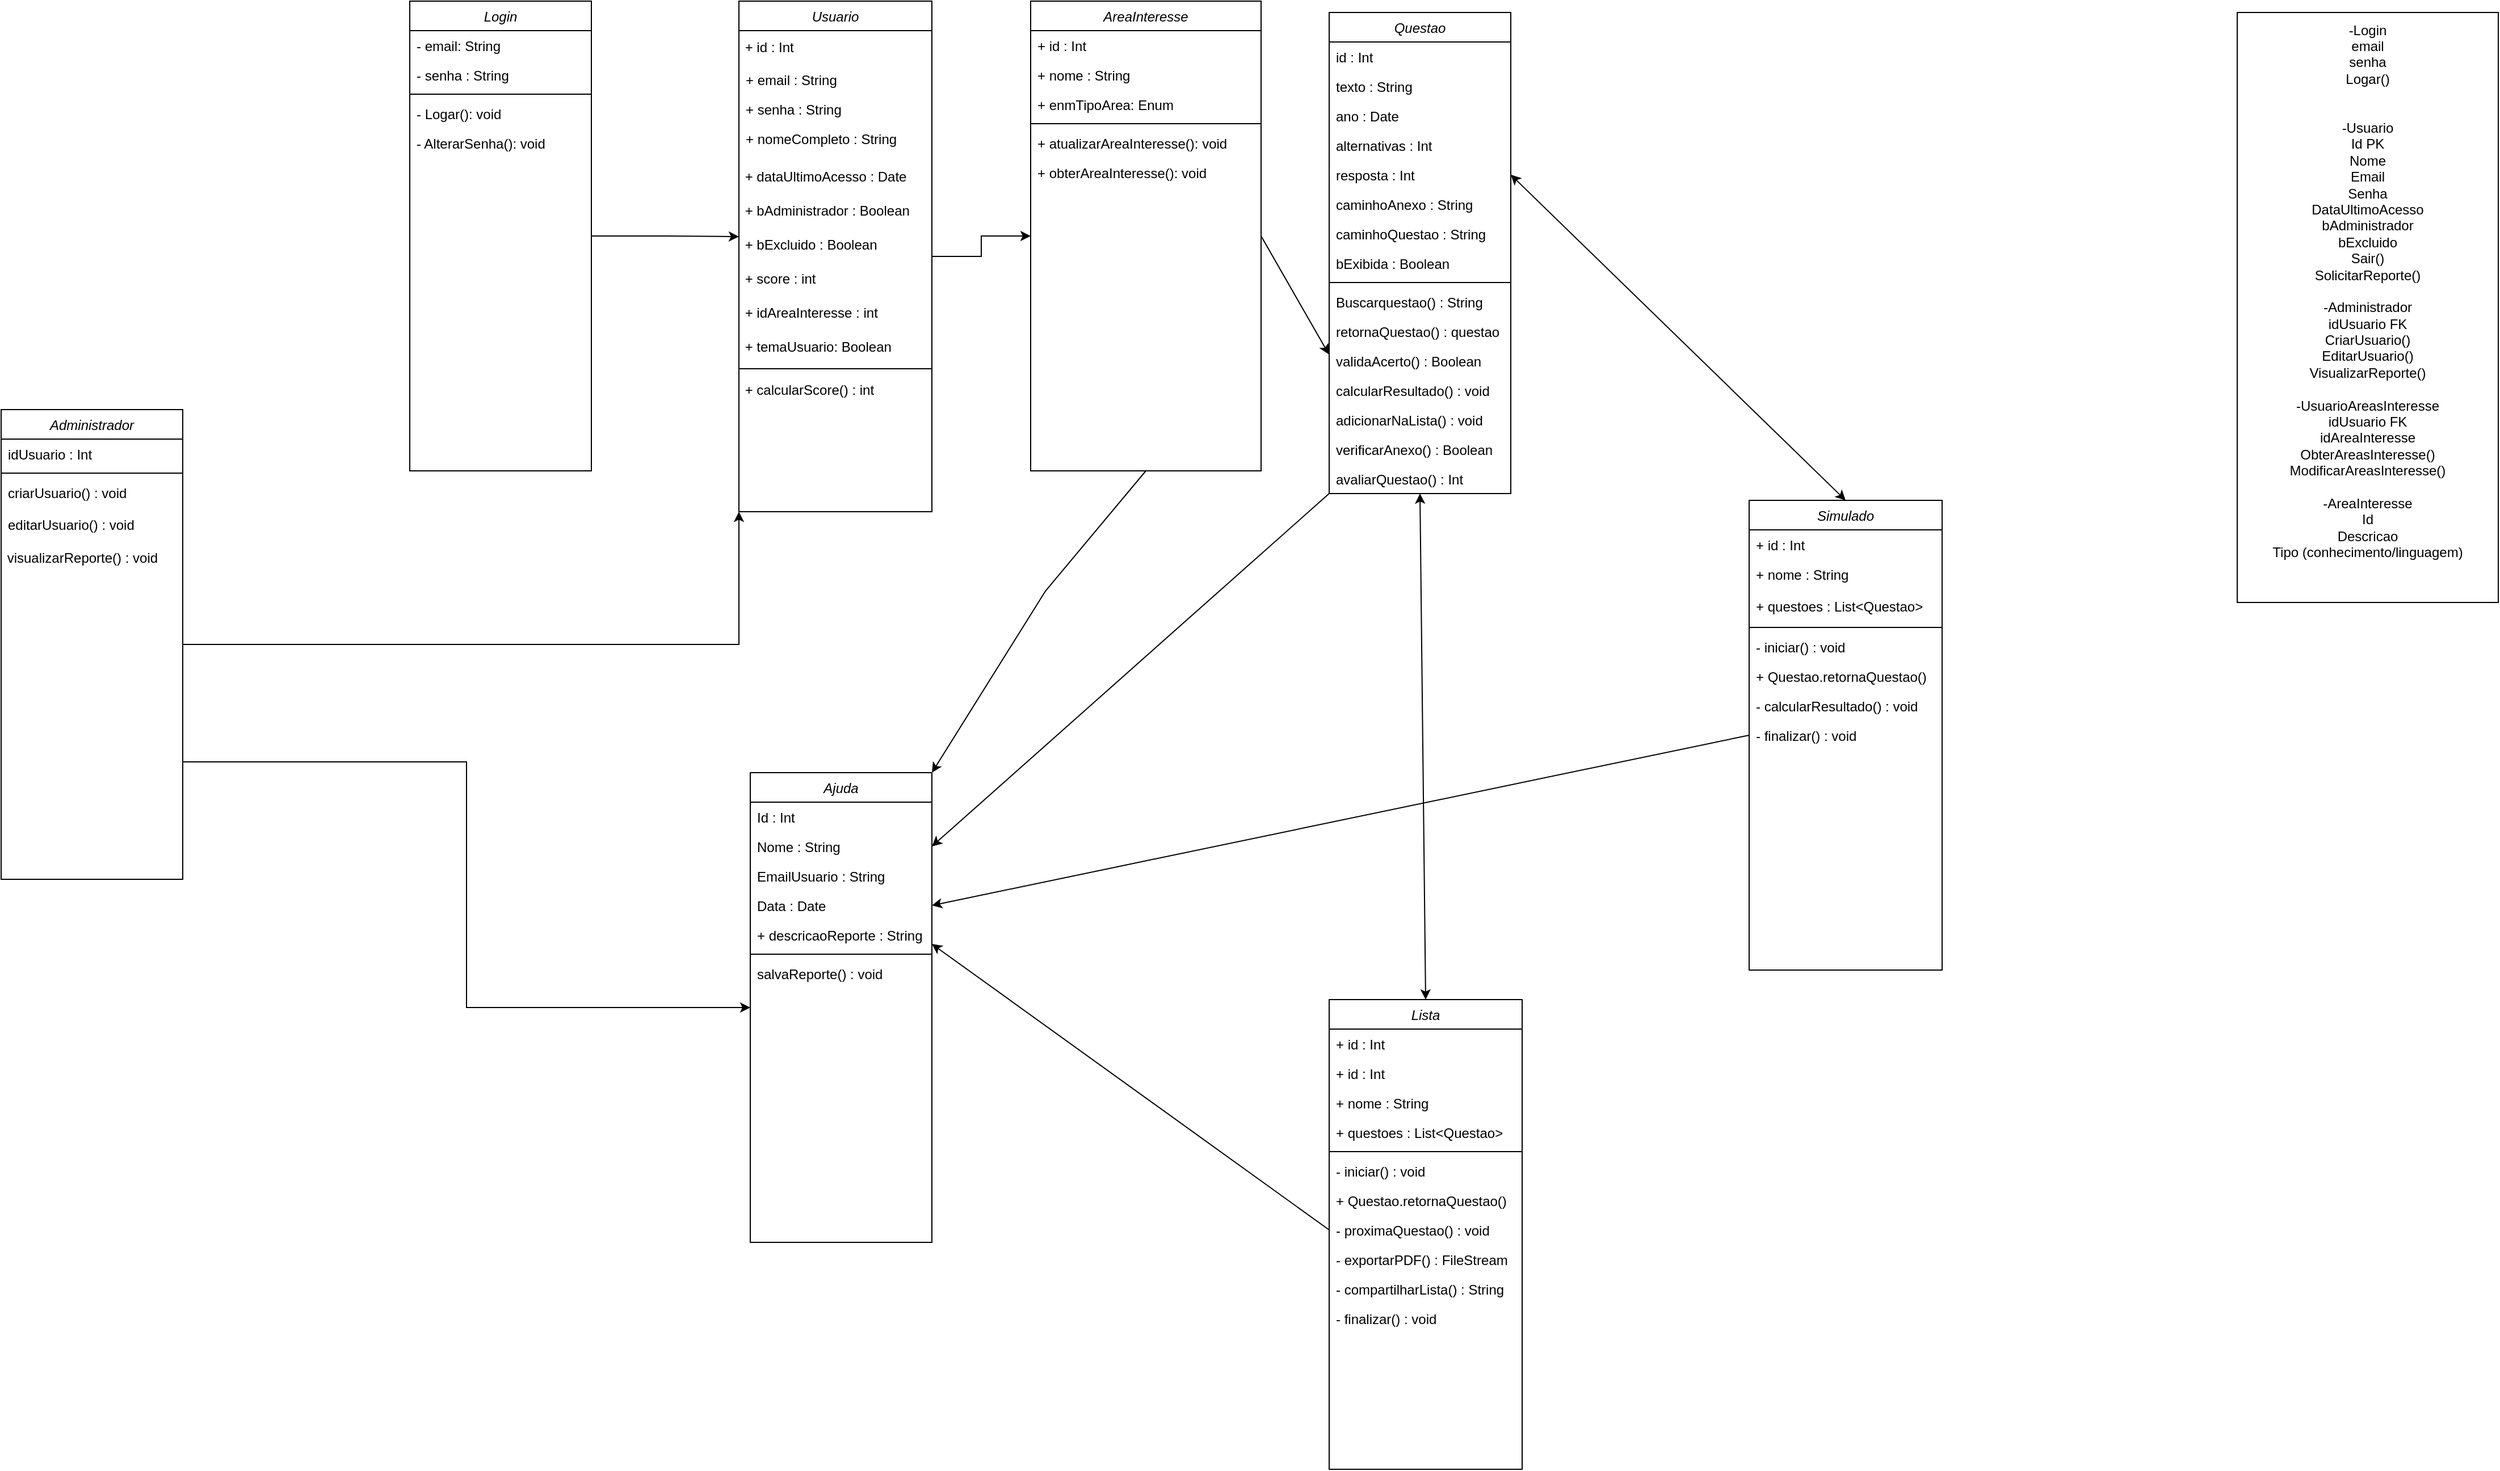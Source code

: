 <mxfile version="26.2.14">
  <diagram id="C5RBs43oDa-KdzZeNtuy" name="Page-1">
    <mxGraphModel dx="2935" dy="509" grid="1" gridSize="10" guides="1" tooltips="1" connect="1" arrows="1" fold="1" page="1" pageScale="1" pageWidth="827" pageHeight="1169" math="0" shadow="0">
      <root>
        <mxCell id="WIyWlLk6GJQsqaUBKTNV-0" />
        <mxCell id="WIyWlLk6GJQsqaUBKTNV-1" parent="WIyWlLk6GJQsqaUBKTNV-0" />
        <mxCell id="qV7Jv20aMx51wb-Dibgy-88" style="edgeStyle=orthogonalEdgeStyle;rounded=0;orthogonalLoop=1;jettySize=auto;html=1;entryX=0;entryY=0.5;entryDx=0;entryDy=0;" parent="WIyWlLk6GJQsqaUBKTNV-1" source="zkfFHV4jXpPFQw0GAbJ--0" target="qV7Jv20aMx51wb-Dibgy-67" edge="1">
          <mxGeometry relative="1" as="geometry">
            <mxPoint x="380" y="1130" as="targetPoint" />
          </mxGeometry>
        </mxCell>
        <mxCell id="zkfFHV4jXpPFQw0GAbJ--0" value="Usuario" style="swimlane;fontStyle=2;align=center;verticalAlign=top;childLayout=stackLayout;horizontal=1;startSize=26;horizontalStack=0;resizeParent=1;resizeLast=0;collapsible=1;marginBottom=0;rounded=0;shadow=0;strokeWidth=1;" parent="WIyWlLk6GJQsqaUBKTNV-1" vertex="1">
          <mxGeometry x="-750" y="40" width="170" height="450" as="geometry">
            <mxRectangle x="230" y="140" width="160" height="26" as="alternateBounds" />
          </mxGeometry>
        </mxCell>
        <mxCell id="qV7Jv20aMx51wb-Dibgy-1" value="&amp;nbsp;+ id : Int" style="text;html=1;align=left;verticalAlign=middle;whiteSpace=wrap;rounded=0;" parent="zkfFHV4jXpPFQw0GAbJ--0" vertex="1">
          <mxGeometry y="26" width="170" height="30" as="geometry" />
        </mxCell>
        <mxCell id="zkfFHV4jXpPFQw0GAbJ--1" value="+ email : String" style="text;align=left;verticalAlign=top;spacingLeft=4;spacingRight=4;overflow=hidden;rotatable=0;points=[[0,0.5],[1,0.5]];portConstraint=eastwest;" parent="zkfFHV4jXpPFQw0GAbJ--0" vertex="1">
          <mxGeometry y="56" width="170" height="26" as="geometry" />
        </mxCell>
        <mxCell id="zkfFHV4jXpPFQw0GAbJ--2" value="+ senha : String" style="text;align=left;verticalAlign=top;spacingLeft=4;spacingRight=4;overflow=hidden;rotatable=0;points=[[0,0.5],[1,0.5]];portConstraint=eastwest;rounded=0;shadow=0;html=0;" parent="zkfFHV4jXpPFQw0GAbJ--0" vertex="1">
          <mxGeometry y="82" width="170" height="26" as="geometry" />
        </mxCell>
        <mxCell id="zkfFHV4jXpPFQw0GAbJ--3" value="+ nomeCompleto : String" style="text;align=left;verticalAlign=top;spacingLeft=4;spacingRight=4;overflow=hidden;rotatable=0;points=[[0,0.5],[1,0.5]];portConstraint=eastwest;rounded=0;shadow=0;html=0;" parent="zkfFHV4jXpPFQw0GAbJ--0" vertex="1">
          <mxGeometry y="108" width="170" height="32" as="geometry" />
        </mxCell>
        <mxCell id="qV7Jv20aMx51wb-Dibgy-7" value="&amp;nbsp;+ dataUltimoAcesso : Date" style="text;html=1;align=left;verticalAlign=middle;whiteSpace=wrap;rounded=0;" parent="zkfFHV4jXpPFQw0GAbJ--0" vertex="1">
          <mxGeometry y="140" width="170" height="30" as="geometry" />
        </mxCell>
        <mxCell id="qV7Jv20aMx51wb-Dibgy-8" value="&amp;nbsp;+ bAdministrador : Boolean" style="text;html=1;align=left;verticalAlign=middle;whiteSpace=wrap;rounded=0;" parent="zkfFHV4jXpPFQw0GAbJ--0" vertex="1">
          <mxGeometry y="170" width="170" height="30" as="geometry" />
        </mxCell>
        <mxCell id="qV7Jv20aMx51wb-Dibgy-9" value="&amp;nbsp;+ bExcluido : Boolean" style="text;html=1;align=left;verticalAlign=middle;whiteSpace=wrap;rounded=0;" parent="zkfFHV4jXpPFQw0GAbJ--0" vertex="1">
          <mxGeometry y="200" width="170" height="30" as="geometry" />
        </mxCell>
        <mxCell id="nvasFHb4Qg3l4fAu3OuT-20" value="&amp;nbsp;+ score : int" style="text;html=1;align=left;verticalAlign=middle;whiteSpace=wrap;rounded=0;" parent="zkfFHV4jXpPFQw0GAbJ--0" vertex="1">
          <mxGeometry y="230" width="170" height="30" as="geometry" />
        </mxCell>
        <mxCell id="nvasFHb4Qg3l4fAu3OuT-32" value="&amp;nbsp;+ idAreaInteresse : int" style="text;html=1;align=left;verticalAlign=middle;whiteSpace=wrap;rounded=0;" parent="zkfFHV4jXpPFQw0GAbJ--0" vertex="1">
          <mxGeometry y="260" width="170" height="30" as="geometry" />
        </mxCell>
        <mxCell id="c03Vbg7cdXfMLgZm8cjn-0" value="&amp;nbsp;+ temaUsuario: Boolean" style="text;html=1;align=left;verticalAlign=middle;whiteSpace=wrap;rounded=0;" vertex="1" parent="zkfFHV4jXpPFQw0GAbJ--0">
          <mxGeometry y="290" width="170" height="30" as="geometry" />
        </mxCell>
        <mxCell id="zkfFHV4jXpPFQw0GAbJ--4" value="" style="line;html=1;strokeWidth=1;align=left;verticalAlign=middle;spacingTop=-1;spacingLeft=3;spacingRight=3;rotatable=0;labelPosition=right;points=[];portConstraint=eastwest;" parent="zkfFHV4jXpPFQw0GAbJ--0" vertex="1">
          <mxGeometry y="320" width="170" height="8" as="geometry" />
        </mxCell>
        <mxCell id="nvasFHb4Qg3l4fAu3OuT-42" value="&amp;nbsp;+ calcularScore() : int" style="text;strokeColor=none;align=left;fillColor=none;html=1;verticalAlign=middle;whiteSpace=wrap;rounded=0;" parent="zkfFHV4jXpPFQw0GAbJ--0" vertex="1">
          <mxGeometry y="328" width="170" height="30" as="geometry" />
        </mxCell>
        <mxCell id="qV7Jv20aMx51wb-Dibgy-90" style="edgeStyle=orthogonalEdgeStyle;rounded=0;orthogonalLoop=1;jettySize=auto;html=1;entryX=0;entryY=0.25;entryDx=0;entryDy=0;" parent="WIyWlLk6GJQsqaUBKTNV-1" source="qV7Jv20aMx51wb-Dibgy-11" target="qV7Jv20aMx51wb-Dibgy-9" edge="1">
          <mxGeometry relative="1" as="geometry" />
        </mxCell>
        <mxCell id="qV7Jv20aMx51wb-Dibgy-11" value="Login" style="swimlane;fontStyle=2;align=center;verticalAlign=top;childLayout=stackLayout;horizontal=1;startSize=26;horizontalStack=0;resizeParent=1;resizeLast=0;collapsible=1;marginBottom=0;rounded=0;shadow=0;strokeWidth=1;" parent="WIyWlLk6GJQsqaUBKTNV-1" vertex="1">
          <mxGeometry x="-1040" y="40" width="160" height="414" as="geometry">
            <mxRectangle x="230" y="140" width="160" height="26" as="alternateBounds" />
          </mxGeometry>
        </mxCell>
        <mxCell id="qV7Jv20aMx51wb-Dibgy-12" value="- email: String" style="text;align=left;verticalAlign=top;spacingLeft=4;spacingRight=4;overflow=hidden;rotatable=0;points=[[0,0.5],[1,0.5]];portConstraint=eastwest;" parent="qV7Jv20aMx51wb-Dibgy-11" vertex="1">
          <mxGeometry y="26" width="160" height="26" as="geometry" />
        </mxCell>
        <mxCell id="qV7Jv20aMx51wb-Dibgy-13" value="- senha : String" style="text;align=left;verticalAlign=top;spacingLeft=4;spacingRight=4;overflow=hidden;rotatable=0;points=[[0,0.5],[1,0.5]];portConstraint=eastwest;rounded=0;shadow=0;html=0;" parent="qV7Jv20aMx51wb-Dibgy-11" vertex="1">
          <mxGeometry y="52" width="160" height="26" as="geometry" />
        </mxCell>
        <mxCell id="qV7Jv20aMx51wb-Dibgy-24" value="" style="line;html=1;strokeWidth=1;align=left;verticalAlign=middle;spacingTop=-1;spacingLeft=3;spacingRight=3;rotatable=0;labelPosition=right;points=[];portConstraint=eastwest;" parent="qV7Jv20aMx51wb-Dibgy-11" vertex="1">
          <mxGeometry y="78" width="160" height="8" as="geometry" />
        </mxCell>
        <mxCell id="qV7Jv20aMx51wb-Dibgy-25" value="- Logar(): void" style="text;align=left;verticalAlign=top;spacingLeft=4;spacingRight=4;overflow=hidden;rotatable=0;points=[[0,0.5],[1,0.5]];portConstraint=eastwest;" parent="qV7Jv20aMx51wb-Dibgy-11" vertex="1">
          <mxGeometry y="86" width="160" height="26" as="geometry" />
        </mxCell>
        <mxCell id="qV7Jv20aMx51wb-Dibgy-36" value="- AlterarSenha(): void" style="text;align=left;verticalAlign=top;spacingLeft=4;spacingRight=4;overflow=hidden;rotatable=0;points=[[0,0.5],[1,0.5]];portConstraint=eastwest;" parent="qV7Jv20aMx51wb-Dibgy-11" vertex="1">
          <mxGeometry y="112" width="160" height="26" as="geometry" />
        </mxCell>
        <mxCell id="t_7tJUlSHLkXZCwPJLof-0" value="&lt;div&gt;-Login&lt;/div&gt;&lt;div&gt;email&lt;/div&gt;&lt;div&gt;senha&lt;/div&gt;&lt;div&gt;Logar()&lt;/div&gt;&lt;div&gt;&lt;br&gt;&lt;/div&gt;&lt;div&gt;&lt;br&gt;&lt;/div&gt;&lt;div&gt;-Usuario&lt;/div&gt;&lt;div&gt;Id PK&lt;/div&gt;&lt;div&gt;Nome&lt;/div&gt;&lt;div&gt;Email&lt;/div&gt;&lt;div&gt;Senha&lt;/div&gt;&lt;div&gt;DataUltimoAcesso&lt;/div&gt;&lt;div&gt;bAdministrador&lt;/div&gt;&lt;div&gt;bExcluido&lt;/div&gt;&lt;div&gt;Sair()&lt;/div&gt;&lt;div&gt;SolicitarReporte()&lt;/div&gt;&lt;div&gt;&lt;br&gt;&lt;/div&gt;&lt;div&gt;-Administrador&lt;/div&gt;&lt;div&gt;idUsuario FK&lt;/div&gt;&lt;div&gt;CriarUsuario()&lt;/div&gt;&lt;div&gt;EditarUsuario()&lt;/div&gt;&lt;div&gt;VisualizarReporte()&lt;/div&gt;&lt;div&gt;&lt;br&gt;&lt;/div&gt;&lt;div&gt;-UsuarioAreasInteresse&lt;/div&gt;&lt;div&gt;idUsuario FK&lt;/div&gt;&lt;div&gt;idAreaInteresse&lt;/div&gt;&lt;div&gt;ObterAreasInteresse()&lt;/div&gt;&lt;div&gt;ModificarAreasInteresse()&lt;/div&gt;&lt;div&gt;&lt;br&gt;&lt;/div&gt;&lt;div&gt;-AreaInteresse&lt;/div&gt;&lt;div&gt;Id&lt;/div&gt;&lt;div&gt;Descricao&lt;/div&gt;&lt;div&gt;Tipo (conhecimento/linguagem)&lt;/div&gt;&lt;div&gt;&lt;br&gt;&lt;/div&gt;&lt;div&gt;&lt;br&gt;&lt;/div&gt;" style="rounded=0;whiteSpace=wrap;html=1;" parent="WIyWlLk6GJQsqaUBKTNV-1" vertex="1">
          <mxGeometry x="570" y="50" width="230" height="520" as="geometry" />
        </mxCell>
        <mxCell id="qV7Jv20aMx51wb-Dibgy-91" style="edgeStyle=orthogonalEdgeStyle;rounded=0;orthogonalLoop=1;jettySize=auto;html=1;exitX=1;exitY=0.5;exitDx=0;exitDy=0;entryX=0;entryY=1;entryDx=0;entryDy=0;" parent="WIyWlLk6GJQsqaUBKTNV-1" source="qV7Jv20aMx51wb-Dibgy-28" target="zkfFHV4jXpPFQw0GAbJ--0" edge="1">
          <mxGeometry relative="1" as="geometry" />
        </mxCell>
        <mxCell id="qV7Jv20aMx51wb-Dibgy-92" style="edgeStyle=orthogonalEdgeStyle;rounded=0;orthogonalLoop=1;jettySize=auto;html=1;exitX=1;exitY=0.75;exitDx=0;exitDy=0;entryX=0;entryY=0.5;entryDx=0;entryDy=0;" parent="WIyWlLk6GJQsqaUBKTNV-1" source="qV7Jv20aMx51wb-Dibgy-28" target="qV7Jv20aMx51wb-Dibgy-75" edge="1">
          <mxGeometry relative="1" as="geometry" />
        </mxCell>
        <mxCell id="qV7Jv20aMx51wb-Dibgy-28" value="Administrador" style="swimlane;fontStyle=2;align=center;verticalAlign=top;childLayout=stackLayout;horizontal=1;startSize=26;horizontalStack=0;resizeParent=1;resizeLast=0;collapsible=1;marginBottom=0;rounded=0;shadow=0;strokeWidth=1;" parent="WIyWlLk6GJQsqaUBKTNV-1" vertex="1">
          <mxGeometry x="-1400" y="400" width="160" height="414" as="geometry">
            <mxRectangle x="230" y="140" width="160" height="26" as="alternateBounds" />
          </mxGeometry>
        </mxCell>
        <mxCell id="qV7Jv20aMx51wb-Dibgy-29" value="idUsuario : Int" style="text;align=left;verticalAlign=top;spacingLeft=4;spacingRight=4;overflow=hidden;rotatable=0;points=[[0,0.5],[1,0.5]];portConstraint=eastwest;" parent="qV7Jv20aMx51wb-Dibgy-28" vertex="1">
          <mxGeometry y="26" width="160" height="26" as="geometry" />
        </mxCell>
        <mxCell id="qV7Jv20aMx51wb-Dibgy-32" value="" style="line;html=1;strokeWidth=1;align=left;verticalAlign=middle;spacingTop=-1;spacingLeft=3;spacingRight=3;rotatable=0;labelPosition=right;points=[];portConstraint=eastwest;" parent="qV7Jv20aMx51wb-Dibgy-28" vertex="1">
          <mxGeometry y="52" width="160" height="8" as="geometry" />
        </mxCell>
        <mxCell id="qV7Jv20aMx51wb-Dibgy-33" value="criarUsuario() : void" style="text;align=left;verticalAlign=top;spacingLeft=4;spacingRight=4;overflow=hidden;rotatable=0;points=[[0,0.5],[1,0.5]];portConstraint=eastwest;" parent="qV7Jv20aMx51wb-Dibgy-28" vertex="1">
          <mxGeometry y="60" width="160" height="28" as="geometry" />
        </mxCell>
        <mxCell id="qV7Jv20aMx51wb-Dibgy-35" value="editarUsuario() : void" style="text;align=left;verticalAlign=top;spacingLeft=4;spacingRight=4;overflow=hidden;rotatable=0;points=[[0,0.5],[1,0.5]];portConstraint=eastwest;" parent="qV7Jv20aMx51wb-Dibgy-28" vertex="1">
          <mxGeometry y="88" width="160" height="28" as="geometry" />
        </mxCell>
        <mxCell id="qV7Jv20aMx51wb-Dibgy-34" value="&lt;span style=&quot;text-wrap-mode: nowrap;&quot;&gt;&amp;nbsp;visualizarReporte() : void&lt;/span&gt;" style="text;html=1;align=left;verticalAlign=middle;whiteSpace=wrap;rounded=0;" parent="qV7Jv20aMx51wb-Dibgy-28" vertex="1">
          <mxGeometry y="116" width="160" height="30" as="geometry" />
        </mxCell>
        <mxCell id="qV7Jv20aMx51wb-Dibgy-37" value="Lista" style="swimlane;fontStyle=2;align=center;verticalAlign=top;childLayout=stackLayout;horizontal=1;startSize=26;horizontalStack=0;resizeParent=1;resizeLast=0;collapsible=1;marginBottom=0;rounded=0;shadow=0;strokeWidth=1;" parent="WIyWlLk6GJQsqaUBKTNV-1" vertex="1">
          <mxGeometry x="-230" y="920" width="170" height="414" as="geometry">
            <mxRectangle x="230" y="140" width="160" height="26" as="alternateBounds" />
          </mxGeometry>
        </mxCell>
        <mxCell id="c03Vbg7cdXfMLgZm8cjn-5" value="+ id : Int" style="text;align=left;verticalAlign=top;spacingLeft=4;spacingRight=4;overflow=hidden;rotatable=0;points=[[0,0.5],[1,0.5]];portConstraint=eastwest;" vertex="1" parent="qV7Jv20aMx51wb-Dibgy-37">
          <mxGeometry y="26" width="170" height="26" as="geometry" />
        </mxCell>
        <mxCell id="qV7Jv20aMx51wb-Dibgy-38" value="+ id : Int" style="text;align=left;verticalAlign=top;spacingLeft=4;spacingRight=4;overflow=hidden;rotatable=0;points=[[0,0.5],[1,0.5]];portConstraint=eastwest;" parent="qV7Jv20aMx51wb-Dibgy-37" vertex="1">
          <mxGeometry y="52" width="170" height="26" as="geometry" />
        </mxCell>
        <mxCell id="qV7Jv20aMx51wb-Dibgy-39" value="+ nome : String" style="text;align=left;verticalAlign=top;spacingLeft=4;spacingRight=4;overflow=hidden;rotatable=0;points=[[0,0.5],[1,0.5]];portConstraint=eastwest;rounded=0;shadow=0;html=0;" parent="qV7Jv20aMx51wb-Dibgy-37" vertex="1">
          <mxGeometry y="78" width="170" height="26" as="geometry" />
        </mxCell>
        <mxCell id="nvasFHb4Qg3l4fAu3OuT-1" value="+ questoes : List&lt;Questao&gt;" style="text;align=left;verticalAlign=top;spacingLeft=4;spacingRight=4;overflow=hidden;rotatable=0;points=[[0,0.5],[1,0.5]];portConstraint=eastwest;rounded=0;shadow=0;html=0;" parent="qV7Jv20aMx51wb-Dibgy-37" vertex="1">
          <mxGeometry y="104" width="170" height="26" as="geometry" />
        </mxCell>
        <mxCell id="qV7Jv20aMx51wb-Dibgy-45" value="" style="line;html=1;strokeWidth=1;align=left;verticalAlign=middle;spacingTop=-1;spacingLeft=3;spacingRight=3;rotatable=0;labelPosition=right;points=[];portConstraint=eastwest;" parent="qV7Jv20aMx51wb-Dibgy-37" vertex="1">
          <mxGeometry y="130" width="170" height="8" as="geometry" />
        </mxCell>
        <mxCell id="qV7Jv20aMx51wb-Dibgy-61" value="- iniciar() : void" style="text;align=left;verticalAlign=top;spacingLeft=4;spacingRight=4;overflow=hidden;rotatable=0;points=[[0,0.5],[1,0.5]];portConstraint=eastwest;" parent="qV7Jv20aMx51wb-Dibgy-37" vertex="1">
          <mxGeometry y="138" width="170" height="26" as="geometry" />
        </mxCell>
        <mxCell id="nvasFHb4Qg3l4fAu3OuT-2" value="+ Questao.retornaQuestao()" style="text;align=left;verticalAlign=top;spacingLeft=4;spacingRight=4;overflow=hidden;rotatable=0;points=[[0,0.5],[1,0.5]];portConstraint=eastwest;" parent="qV7Jv20aMx51wb-Dibgy-37" vertex="1">
          <mxGeometry y="164" width="170" height="26" as="geometry" />
        </mxCell>
        <mxCell id="qV7Jv20aMx51wb-Dibgy-46" value="- proximaQuestao() : void" style="text;align=left;verticalAlign=top;spacingLeft=4;spacingRight=4;overflow=hidden;rotatable=0;points=[[0,0.5],[1,0.5]];portConstraint=eastwest;" parent="qV7Jv20aMx51wb-Dibgy-37" vertex="1">
          <mxGeometry y="190" width="170" height="26" as="geometry" />
        </mxCell>
        <mxCell id="qV7Jv20aMx51wb-Dibgy-47" value="- exportarPDF() : FileStream" style="text;align=left;verticalAlign=top;spacingLeft=4;spacingRight=4;overflow=hidden;rotatable=0;points=[[0,0.5],[1,0.5]];portConstraint=eastwest;" parent="qV7Jv20aMx51wb-Dibgy-37" vertex="1">
          <mxGeometry y="216" width="170" height="26" as="geometry" />
        </mxCell>
        <mxCell id="c03Vbg7cdXfMLgZm8cjn-1" value="- compartilharLista() : String" style="text;align=left;verticalAlign=top;spacingLeft=4;spacingRight=4;overflow=hidden;rotatable=0;points=[[0,0.5],[1,0.5]];portConstraint=eastwest;" vertex="1" parent="qV7Jv20aMx51wb-Dibgy-37">
          <mxGeometry y="242" width="170" height="26" as="geometry" />
        </mxCell>
        <mxCell id="qV7Jv20aMx51wb-Dibgy-62" value="- finalizar() : void" style="text;align=left;verticalAlign=top;spacingLeft=4;spacingRight=4;overflow=hidden;rotatable=0;points=[[0,0.5],[1,0.5]];portConstraint=eastwest;" parent="qV7Jv20aMx51wb-Dibgy-37" vertex="1">
          <mxGeometry y="268" width="170" height="26" as="geometry" />
        </mxCell>
        <mxCell id="qV7Jv20aMx51wb-Dibgy-48" value="Simulado" style="swimlane;fontStyle=2;align=center;verticalAlign=top;childLayout=stackLayout;horizontal=1;startSize=26;horizontalStack=0;resizeParent=1;resizeLast=0;collapsible=1;marginBottom=0;rounded=0;shadow=0;strokeWidth=1;" parent="WIyWlLk6GJQsqaUBKTNV-1" vertex="1">
          <mxGeometry x="140" y="480" width="170" height="414" as="geometry">
            <mxRectangle x="230" y="140" width="160" height="26" as="alternateBounds" />
          </mxGeometry>
        </mxCell>
        <mxCell id="qV7Jv20aMx51wb-Dibgy-49" value="+ id : Int" style="text;align=left;verticalAlign=top;spacingLeft=4;spacingRight=4;overflow=hidden;rotatable=0;points=[[0,0.5],[1,0.5]];portConstraint=eastwest;" parent="qV7Jv20aMx51wb-Dibgy-48" vertex="1">
          <mxGeometry y="26" width="170" height="26" as="geometry" />
        </mxCell>
        <mxCell id="qV7Jv20aMx51wb-Dibgy-50" value="+ nome : String" style="text;align=left;verticalAlign=top;spacingLeft=4;spacingRight=4;overflow=hidden;rotatable=0;points=[[0,0.5],[1,0.5]];portConstraint=eastwest;rounded=0;shadow=0;html=0;" parent="qV7Jv20aMx51wb-Dibgy-48" vertex="1">
          <mxGeometry y="52" width="170" height="28" as="geometry" />
        </mxCell>
        <mxCell id="nvasFHb4Qg3l4fAu3OuT-0" value="+ questoes : List&lt;Questao&gt;" style="text;align=left;verticalAlign=top;spacingLeft=4;spacingRight=4;overflow=hidden;rotatable=0;points=[[0,0.5],[1,0.5]];portConstraint=eastwest;rounded=0;shadow=0;html=0;" parent="qV7Jv20aMx51wb-Dibgy-48" vertex="1">
          <mxGeometry y="80" width="170" height="28" as="geometry" />
        </mxCell>
        <mxCell id="qV7Jv20aMx51wb-Dibgy-51" value="" style="line;html=1;strokeWidth=1;align=left;verticalAlign=middle;spacingTop=-1;spacingLeft=3;spacingRight=3;rotatable=0;labelPosition=right;points=[];portConstraint=eastwest;" parent="qV7Jv20aMx51wb-Dibgy-48" vertex="1">
          <mxGeometry y="108" width="170" height="8" as="geometry" />
        </mxCell>
        <mxCell id="qV7Jv20aMx51wb-Dibgy-53" value="- iniciar() : void" style="text;align=left;verticalAlign=top;spacingLeft=4;spacingRight=4;overflow=hidden;rotatable=0;points=[[0,0.5],[1,0.5]];portConstraint=eastwest;" parent="qV7Jv20aMx51wb-Dibgy-48" vertex="1">
          <mxGeometry y="116" width="170" height="26" as="geometry" />
        </mxCell>
        <mxCell id="qV7Jv20aMx51wb-Dibgy-52" value="+ Questao.retornaQuestao()" style="text;align=left;verticalAlign=top;spacingLeft=4;spacingRight=4;overflow=hidden;rotatable=0;points=[[0,0.5],[1,0.5]];portConstraint=eastwest;" parent="qV7Jv20aMx51wb-Dibgy-48" vertex="1">
          <mxGeometry y="142" width="170" height="26" as="geometry" />
        </mxCell>
        <mxCell id="qV7Jv20aMx51wb-Dibgy-55" value="- calcularResultado() : void" style="text;align=left;verticalAlign=top;spacingLeft=4;spacingRight=4;overflow=hidden;rotatable=0;points=[[0,0.5],[1,0.5]];portConstraint=eastwest;" parent="qV7Jv20aMx51wb-Dibgy-48" vertex="1">
          <mxGeometry y="168" width="170" height="26" as="geometry" />
        </mxCell>
        <mxCell id="qV7Jv20aMx51wb-Dibgy-54" value="- finalizar() : void" style="text;align=left;verticalAlign=top;spacingLeft=4;spacingRight=4;overflow=hidden;rotatable=0;points=[[0,0.5],[1,0.5]];portConstraint=eastwest;" parent="qV7Jv20aMx51wb-Dibgy-48" vertex="1">
          <mxGeometry y="194" width="170" height="26" as="geometry" />
        </mxCell>
        <mxCell id="qV7Jv20aMx51wb-Dibgy-56" value="Questao" style="swimlane;fontStyle=2;align=center;verticalAlign=top;childLayout=stackLayout;horizontal=1;startSize=26;horizontalStack=0;resizeParent=1;resizeLast=0;collapsible=1;marginBottom=0;rounded=0;shadow=0;strokeWidth=1;" parent="WIyWlLk6GJQsqaUBKTNV-1" vertex="1">
          <mxGeometry x="-230" y="50" width="160" height="424" as="geometry">
            <mxRectangle x="230" y="140" width="160" height="26" as="alternateBounds" />
          </mxGeometry>
        </mxCell>
        <mxCell id="qV7Jv20aMx51wb-Dibgy-57" value="id : Int" style="text;align=left;verticalAlign=top;spacingLeft=4;spacingRight=4;overflow=hidden;rotatable=0;points=[[0,0.5],[1,0.5]];portConstraint=eastwest;" parent="qV7Jv20aMx51wb-Dibgy-56" vertex="1">
          <mxGeometry y="26" width="160" height="26" as="geometry" />
        </mxCell>
        <mxCell id="qV7Jv20aMx51wb-Dibgy-58" value="texto : String" style="text;align=left;verticalAlign=top;spacingLeft=4;spacingRight=4;overflow=hidden;rotatable=0;points=[[0,0.5],[1,0.5]];portConstraint=eastwest;rounded=0;shadow=0;html=0;" parent="qV7Jv20aMx51wb-Dibgy-56" vertex="1">
          <mxGeometry y="52" width="160" height="26" as="geometry" />
        </mxCell>
        <mxCell id="qV7Jv20aMx51wb-Dibgy-64" value="ano : Date" style="text;align=left;verticalAlign=top;spacingLeft=4;spacingRight=4;overflow=hidden;rotatable=0;points=[[0,0.5],[1,0.5]];portConstraint=eastwest;rounded=0;shadow=0;html=0;" parent="qV7Jv20aMx51wb-Dibgy-56" vertex="1">
          <mxGeometry y="78" width="160" height="26" as="geometry" />
        </mxCell>
        <mxCell id="qV7Jv20aMx51wb-Dibgy-65" value="alternativas : Int" style="text;align=left;verticalAlign=top;spacingLeft=4;spacingRight=4;overflow=hidden;rotatable=0;points=[[0,0.5],[1,0.5]];portConstraint=eastwest;rounded=0;shadow=0;html=0;" parent="qV7Jv20aMx51wb-Dibgy-56" vertex="1">
          <mxGeometry y="104" width="160" height="26" as="geometry" />
        </mxCell>
        <mxCell id="qV7Jv20aMx51wb-Dibgy-66" value="resposta : Int" style="text;align=left;verticalAlign=top;spacingLeft=4;spacingRight=4;overflow=hidden;rotatable=0;points=[[0,0.5],[1,0.5]];portConstraint=eastwest;rounded=0;shadow=0;html=0;" parent="qV7Jv20aMx51wb-Dibgy-56" vertex="1">
          <mxGeometry y="130" width="160" height="26" as="geometry" />
        </mxCell>
        <mxCell id="nvasFHb4Qg3l4fAu3OuT-37" value="caminhoAnexo : String" style="text;align=left;verticalAlign=top;spacingLeft=4;spacingRight=4;overflow=hidden;rotatable=0;points=[[0,0.5],[1,0.5]];portConstraint=eastwest;rounded=0;shadow=0;html=0;" parent="qV7Jv20aMx51wb-Dibgy-56" vertex="1">
          <mxGeometry y="156" width="160" height="26" as="geometry" />
        </mxCell>
        <mxCell id="nvasFHb4Qg3l4fAu3OuT-38" value="caminhoQuestao : String" style="text;align=left;verticalAlign=top;spacingLeft=4;spacingRight=4;overflow=hidden;rotatable=0;points=[[0,0.5],[1,0.5]];portConstraint=eastwest;rounded=0;shadow=0;html=0;" parent="qV7Jv20aMx51wb-Dibgy-56" vertex="1">
          <mxGeometry y="182" width="160" height="26" as="geometry" />
        </mxCell>
        <mxCell id="nvasFHb4Qg3l4fAu3OuT-40" value="bExibida : Boolean" style="text;align=left;verticalAlign=top;spacingLeft=4;spacingRight=4;overflow=hidden;rotatable=0;points=[[0,0.5],[1,0.5]];portConstraint=eastwest;rounded=0;shadow=0;html=0;" parent="qV7Jv20aMx51wb-Dibgy-56" vertex="1">
          <mxGeometry y="208" width="160" height="26" as="geometry" />
        </mxCell>
        <mxCell id="qV7Jv20aMx51wb-Dibgy-59" value="" style="line;html=1;strokeWidth=1;align=left;verticalAlign=middle;spacingTop=-1;spacingLeft=3;spacingRight=3;rotatable=0;labelPosition=right;points=[];portConstraint=eastwest;" parent="qV7Jv20aMx51wb-Dibgy-56" vertex="1">
          <mxGeometry y="234" width="160" height="8" as="geometry" />
        </mxCell>
        <mxCell id="nvasFHb4Qg3l4fAu3OuT-39" value="Buscarquestao() : String" style="text;align=left;verticalAlign=top;spacingLeft=4;spacingRight=4;overflow=hidden;rotatable=0;points=[[0,0.5],[1,0.5]];portConstraint=eastwest;" parent="qV7Jv20aMx51wb-Dibgy-56" vertex="1">
          <mxGeometry y="242" width="160" height="26" as="geometry" />
        </mxCell>
        <mxCell id="nvasFHb4Qg3l4fAu3OuT-4" value="retornaQuestao() : questao" style="text;align=left;verticalAlign=top;spacingLeft=4;spacingRight=4;overflow=hidden;rotatable=0;points=[[0,0.5],[1,0.5]];portConstraint=eastwest;" parent="qV7Jv20aMx51wb-Dibgy-56" vertex="1">
          <mxGeometry y="268" width="160" height="26" as="geometry" />
        </mxCell>
        <mxCell id="qV7Jv20aMx51wb-Dibgy-60" value="validaAcerto() : Boolean" style="text;align=left;verticalAlign=top;spacingLeft=4;spacingRight=4;overflow=hidden;rotatable=0;points=[[0,0.5],[1,0.5]];portConstraint=eastwest;" parent="qV7Jv20aMx51wb-Dibgy-56" vertex="1">
          <mxGeometry y="294" width="160" height="26" as="geometry" />
        </mxCell>
        <mxCell id="qV7Jv20aMx51wb-Dibgy-63" value="calcularResultado() : void" style="text;align=left;verticalAlign=top;spacingLeft=4;spacingRight=4;overflow=hidden;rotatable=0;points=[[0,0.5],[1,0.5]];portConstraint=eastwest;" parent="qV7Jv20aMx51wb-Dibgy-56" vertex="1">
          <mxGeometry y="320" width="160" height="26" as="geometry" />
        </mxCell>
        <mxCell id="nvasFHb4Qg3l4fAu3OuT-5" value="adicionarNaLista() : void" style="text;align=left;verticalAlign=top;spacingLeft=4;spacingRight=4;overflow=hidden;rotatable=0;points=[[0,0.5],[1,0.5]];portConstraint=eastwest;" parent="qV7Jv20aMx51wb-Dibgy-56" vertex="1">
          <mxGeometry y="346" width="160" height="26" as="geometry" />
        </mxCell>
        <mxCell id="nvasFHb4Qg3l4fAu3OuT-36" value="verificarAnexo() : Boolean" style="text;align=left;verticalAlign=top;spacingLeft=4;spacingRight=4;overflow=hidden;rotatable=0;points=[[0,0.5],[1,0.5]];portConstraint=eastwest;" parent="qV7Jv20aMx51wb-Dibgy-56" vertex="1">
          <mxGeometry y="372" width="160" height="26" as="geometry" />
        </mxCell>
        <mxCell id="c03Vbg7cdXfMLgZm8cjn-2" value="avaliarQuestao() : Int" style="text;align=left;verticalAlign=top;spacingLeft=4;spacingRight=4;overflow=hidden;rotatable=0;points=[[0,0.5],[1,0.5]];portConstraint=eastwest;" vertex="1" parent="qV7Jv20aMx51wb-Dibgy-56">
          <mxGeometry y="398" width="160" height="26" as="geometry" />
        </mxCell>
        <mxCell id="qV7Jv20aMx51wb-Dibgy-67" value="AreaInteresse" style="swimlane;fontStyle=2;align=center;verticalAlign=top;childLayout=stackLayout;horizontal=1;startSize=26;horizontalStack=0;resizeParent=1;resizeLast=0;collapsible=1;marginBottom=0;rounded=0;shadow=0;strokeWidth=1;" parent="WIyWlLk6GJQsqaUBKTNV-1" vertex="1">
          <mxGeometry x="-493" y="40" width="203" height="414" as="geometry">
            <mxRectangle x="230" y="140" width="160" height="26" as="alternateBounds" />
          </mxGeometry>
        </mxCell>
        <mxCell id="qV7Jv20aMx51wb-Dibgy-68" value="+ id : Int" style="text;align=left;verticalAlign=top;spacingLeft=4;spacingRight=4;overflow=hidden;rotatable=0;points=[[0,0.5],[1,0.5]];portConstraint=eastwest;" parent="qV7Jv20aMx51wb-Dibgy-67" vertex="1">
          <mxGeometry y="26" width="203" height="26" as="geometry" />
        </mxCell>
        <mxCell id="qV7Jv20aMx51wb-Dibgy-69" value="+ nome : String" style="text;align=left;verticalAlign=top;spacingLeft=4;spacingRight=4;overflow=hidden;rotatable=0;points=[[0,0.5],[1,0.5]];portConstraint=eastwest;rounded=0;shadow=0;html=0;" parent="qV7Jv20aMx51wb-Dibgy-67" vertex="1">
          <mxGeometry y="52" width="203" height="26" as="geometry" />
        </mxCell>
        <mxCell id="nvasFHb4Qg3l4fAu3OuT-33" value="+ enmTipoArea: Enum" style="text;align=left;verticalAlign=top;spacingLeft=4;spacingRight=4;overflow=hidden;rotatable=0;points=[[0,0.5],[1,0.5]];portConstraint=eastwest;rounded=0;shadow=0;html=0;" parent="qV7Jv20aMx51wb-Dibgy-67" vertex="1">
          <mxGeometry y="78" width="203" height="26" as="geometry" />
        </mxCell>
        <mxCell id="qV7Jv20aMx51wb-Dibgy-70" value="" style="line;html=1;strokeWidth=1;align=left;verticalAlign=middle;spacingTop=-1;spacingLeft=3;spacingRight=3;rotatable=0;labelPosition=right;points=[];portConstraint=eastwest;" parent="qV7Jv20aMx51wb-Dibgy-67" vertex="1">
          <mxGeometry y="104" width="203" height="8" as="geometry" />
        </mxCell>
        <mxCell id="qV7Jv20aMx51wb-Dibgy-71" value="+ atualizarAreaInteresse(): void" style="text;align=left;verticalAlign=top;spacingLeft=4;spacingRight=4;overflow=hidden;rotatable=0;points=[[0,0.5],[1,0.5]];portConstraint=eastwest;" parent="qV7Jv20aMx51wb-Dibgy-67" vertex="1">
          <mxGeometry y="112" width="203" height="26" as="geometry" />
        </mxCell>
        <mxCell id="nvasFHb4Qg3l4fAu3OuT-44" value="+ obterAreaInteresse(): void" style="text;align=left;verticalAlign=top;spacingLeft=4;spacingRight=4;overflow=hidden;rotatable=0;points=[[0,0.5],[1,0.5]];portConstraint=eastwest;" parent="qV7Jv20aMx51wb-Dibgy-67" vertex="1">
          <mxGeometry y="138" width="203" height="26" as="geometry" />
        </mxCell>
        <mxCell id="qV7Jv20aMx51wb-Dibgy-75" value="Ajuda" style="swimlane;fontStyle=2;align=center;verticalAlign=top;childLayout=stackLayout;horizontal=1;startSize=26;horizontalStack=0;resizeParent=1;resizeLast=0;collapsible=1;marginBottom=0;rounded=0;shadow=0;strokeWidth=1;" parent="WIyWlLk6GJQsqaUBKTNV-1" vertex="1">
          <mxGeometry x="-740" y="720" width="160" height="414" as="geometry">
            <mxRectangle x="230" y="140" width="160" height="26" as="alternateBounds" />
          </mxGeometry>
        </mxCell>
        <mxCell id="qV7Jv20aMx51wb-Dibgy-76" value="Id : Int" style="text;align=left;verticalAlign=top;spacingLeft=4;spacingRight=4;overflow=hidden;rotatable=0;points=[[0,0.5],[1,0.5]];portConstraint=eastwest;" parent="qV7Jv20aMx51wb-Dibgy-75" vertex="1">
          <mxGeometry y="26" width="160" height="26" as="geometry" />
        </mxCell>
        <mxCell id="qV7Jv20aMx51wb-Dibgy-77" value="Nome : String" style="text;align=left;verticalAlign=top;spacingLeft=4;spacingRight=4;overflow=hidden;rotatable=0;points=[[0,0.5],[1,0.5]];portConstraint=eastwest;rounded=0;shadow=0;html=0;" parent="qV7Jv20aMx51wb-Dibgy-75" vertex="1">
          <mxGeometry y="52" width="160" height="26" as="geometry" />
        </mxCell>
        <mxCell id="qV7Jv20aMx51wb-Dibgy-85" value="EmailUsuario : String" style="text;align=left;verticalAlign=top;spacingLeft=4;spacingRight=4;overflow=hidden;rotatable=0;points=[[0,0.5],[1,0.5]];portConstraint=eastwest;rounded=0;shadow=0;html=0;" parent="qV7Jv20aMx51wb-Dibgy-75" vertex="1">
          <mxGeometry y="78" width="160" height="26" as="geometry" />
        </mxCell>
        <mxCell id="qV7Jv20aMx51wb-Dibgy-86" value="Data : Date" style="text;align=left;verticalAlign=top;spacingLeft=4;spacingRight=4;overflow=hidden;rotatable=0;points=[[0,0.5],[1,0.5]];portConstraint=eastwest;rounded=0;shadow=0;html=0;" parent="qV7Jv20aMx51wb-Dibgy-75" vertex="1">
          <mxGeometry y="104" width="160" height="26" as="geometry" />
        </mxCell>
        <mxCell id="c03Vbg7cdXfMLgZm8cjn-4" value="+ descricaoReporte : String" style="text;align=left;verticalAlign=top;spacingLeft=4;spacingRight=4;overflow=hidden;rotatable=0;points=[[0,0.5],[1,0.5]];portConstraint=eastwest;rounded=0;shadow=0;html=0;" vertex="1" parent="qV7Jv20aMx51wb-Dibgy-75">
          <mxGeometry y="130" width="160" height="26" as="geometry" />
        </mxCell>
        <mxCell id="qV7Jv20aMx51wb-Dibgy-78" value="" style="line;html=1;strokeWidth=1;align=left;verticalAlign=middle;spacingTop=-1;spacingLeft=3;spacingRight=3;rotatable=0;labelPosition=right;points=[];portConstraint=eastwest;" parent="qV7Jv20aMx51wb-Dibgy-75" vertex="1">
          <mxGeometry y="156" width="160" height="8" as="geometry" />
        </mxCell>
        <mxCell id="c03Vbg7cdXfMLgZm8cjn-3" value="salvaReporte() : void" style="text;align=left;verticalAlign=top;spacingLeft=4;spacingRight=4;overflow=hidden;rotatable=0;points=[[0,0.5],[1,0.5]];portConstraint=eastwest;" vertex="1" parent="qV7Jv20aMx51wb-Dibgy-75">
          <mxGeometry y="164" width="160" height="26" as="geometry" />
        </mxCell>
        <mxCell id="qV7Jv20aMx51wb-Dibgy-89" value="" style="endArrow=classic;html=1;rounded=0;entryX=-0.001;entryY=0.285;entryDx=0;entryDy=0;entryPerimeter=0;exitX=1;exitY=0.5;exitDx=0;exitDy=0;" parent="WIyWlLk6GJQsqaUBKTNV-1" source="qV7Jv20aMx51wb-Dibgy-67" target="qV7Jv20aMx51wb-Dibgy-60" edge="1">
          <mxGeometry width="50" height="50" relative="1" as="geometry">
            <mxPoint x="-320" y="220" as="sourcePoint" />
            <mxPoint x="-120" y="360" as="targetPoint" />
          </mxGeometry>
        </mxCell>
        <mxCell id="qV7Jv20aMx51wb-Dibgy-94" value="" style="endArrow=classic;html=1;rounded=0;exitX=0.5;exitY=1;exitDx=0;exitDy=0;entryX=1;entryY=0;entryDx=0;entryDy=0;" parent="WIyWlLk6GJQsqaUBKTNV-1" source="qV7Jv20aMx51wb-Dibgy-67" target="qV7Jv20aMx51wb-Dibgy-75" edge="1">
          <mxGeometry width="50" height="50" relative="1" as="geometry">
            <mxPoint x="-430" y="540" as="sourcePoint" />
            <mxPoint x="-560" y="570" as="targetPoint" />
            <Array as="points">
              <mxPoint x="-480" y="560" />
            </Array>
          </mxGeometry>
        </mxCell>
        <mxCell id="qV7Jv20aMx51wb-Dibgy-98" value="" style="endArrow=classic;html=1;rounded=0;entryX=1;entryY=0.5;entryDx=0;entryDy=0;exitX=0;exitY=1;exitDx=0;exitDy=0;" parent="WIyWlLk6GJQsqaUBKTNV-1" source="qV7Jv20aMx51wb-Dibgy-56" target="qV7Jv20aMx51wb-Dibgy-77" edge="1">
          <mxGeometry width="50" height="50" relative="1" as="geometry">
            <mxPoint x="-430" y="540" as="sourcePoint" />
            <mxPoint x="-380" y="490" as="targetPoint" />
          </mxGeometry>
        </mxCell>
        <mxCell id="qV7Jv20aMx51wb-Dibgy-99" value="" style="endArrow=classic;html=1;rounded=0;entryX=1;entryY=0.5;entryDx=0;entryDy=0;exitX=0;exitY=0.5;exitDx=0;exitDy=0;" parent="WIyWlLk6GJQsqaUBKTNV-1" source="qV7Jv20aMx51wb-Dibgy-46" edge="1">
          <mxGeometry width="50" height="50" relative="1" as="geometry">
            <mxPoint x="-600" y="663" as="sourcePoint" />
            <mxPoint x="-580" y="871" as="targetPoint" />
          </mxGeometry>
        </mxCell>
        <mxCell id="qV7Jv20aMx51wb-Dibgy-101" value="" style="endArrow=classic;html=1;rounded=0;entryX=1;entryY=0.5;entryDx=0;entryDy=0;exitX=0;exitY=0.5;exitDx=0;exitDy=0;" parent="WIyWlLk6GJQsqaUBKTNV-1" source="qV7Jv20aMx51wb-Dibgy-48" target="qV7Jv20aMx51wb-Dibgy-86" edge="1">
          <mxGeometry width="50" height="50" relative="1" as="geometry">
            <mxPoint x="-430" y="710" as="sourcePoint" />
            <mxPoint x="-380" y="660" as="targetPoint" />
          </mxGeometry>
        </mxCell>
        <mxCell id="qV7Jv20aMx51wb-Dibgy-105" value="" style="endArrow=classic;startArrow=classic;html=1;rounded=0;exitX=1;exitY=0.5;exitDx=0;exitDy=0;entryX=0.5;entryY=0;entryDx=0;entryDy=0;" parent="WIyWlLk6GJQsqaUBKTNV-1" source="qV7Jv20aMx51wb-Dibgy-66" target="qV7Jv20aMx51wb-Dibgy-48" edge="1">
          <mxGeometry width="50" height="50" relative="1" as="geometry">
            <mxPoint x="100" y="330" as="sourcePoint" />
            <mxPoint x="150" y="280" as="targetPoint" />
          </mxGeometry>
        </mxCell>
        <mxCell id="qV7Jv20aMx51wb-Dibgy-106" value="" style="endArrow=classic;startArrow=classic;html=1;rounded=0;entryX=0.5;entryY=1;entryDx=0;entryDy=0;exitX=0.5;exitY=0;exitDx=0;exitDy=0;" parent="WIyWlLk6GJQsqaUBKTNV-1" source="qV7Jv20aMx51wb-Dibgy-37" target="qV7Jv20aMx51wb-Dibgy-56" edge="1">
          <mxGeometry width="50" height="50" relative="1" as="geometry">
            <mxPoint x="-170" y="600" as="sourcePoint" />
            <mxPoint x="-120" y="550" as="targetPoint" />
          </mxGeometry>
        </mxCell>
      </root>
    </mxGraphModel>
  </diagram>
</mxfile>

